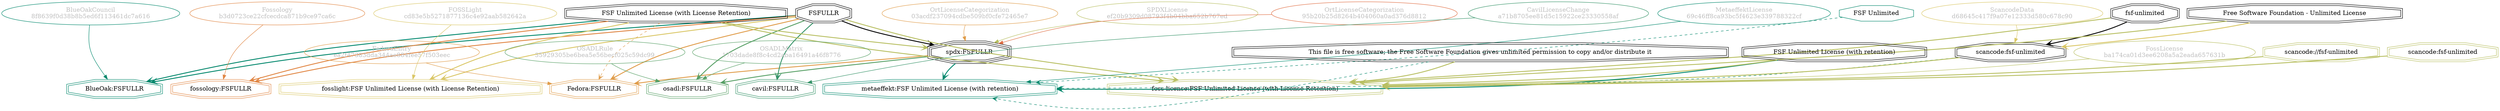 strict digraph {
    node [shape=box];
    graph [splines=curved];
    1677 [label="SPDXLicense\nef20b9309d08793f4b04bba652b767ed"
         ,fontcolor=gray
         ,color="#b8bf62"
         ,fillcolor="beige;1"
         ,shape=ellipse];
    1678 [label="spdx:FSFULLR"
         ,shape=tripleoctagon];
    1679 [label=FSFULLR
         ,shape=doubleoctagon];
    1680 [label="FSF Unlimited License (with License Retention)"
         ,shape=doubleoctagon];
    6364 [label="FedoraEntry\nea2f47383dda344ae884fee57f503eec"
         ,fontcolor=gray
         ,color="#e09d4b"
         ,fillcolor="beige;1"
         ,shape=ellipse];
    6365 [label="Fedora:FSFULLR"
         ,color="#e09d4b"
         ,shape=doubleoctagon];
    9104 [label="BlueOakCouncil\n8f8639f0d38b8b5ed6f113461dc7a616"
         ,fontcolor=gray
         ,color="#00876c"
         ,fillcolor="beige;1"
         ,shape=ellipse];
    9105 [label="BlueOak:FSFULLR"
         ,color="#00876c"
         ,shape=doubleoctagon];
    9553 [label="OSADLRule\n35929305be6bea5e56becf025c59dc99"
         ,fontcolor=gray
         ,color="#58a066"
         ,fillcolor="beige;1"
         ,shape=ellipse];
    9554 [label="osadl:FSFULLR"
         ,color="#58a066"
         ,shape=doubleoctagon];
    9860 [label="OSADLMatrix\n1703dade8f8c4cd2aba16491a46f8776"
         ,fontcolor=gray
         ,color="#58a066"
         ,fillcolor="beige;1"
         ,shape=ellipse];
    15673 [label="ScancodeData\nd68645c417f9a07e12333d580c678c90"
          ,fontcolor=gray
          ,color="#dac767"
          ,fillcolor="beige;1"
          ,shape=ellipse];
    15674 [label="scancode:fsf-unlimited"
          ,shape=doubleoctagon];
    15675 [label="fsf-unlimited"
          ,shape=doubleoctagon];
    15676 [label="Free Software Foundation - Unlimited License"
          ,shape=doubleoctagon];
    27798 [label="Fossology\nb3d0723ce22cfcecdca871b9ce97ca6c"
          ,fontcolor=gray
          ,color="#e18745"
          ,fillcolor="beige;1"
          ,shape=ellipse];
    27799 [label="fossology:FSFULLR"
          ,color="#e18745"
          ,shape=doubleoctagon];
    28682 [label="OrtLicenseCategorization\n95b20b25d8264b404060a0ad376d8812"
          ,fontcolor=gray
          ,color="#e06f45"
          ,fillcolor="beige;1"
          ,shape=ellipse];
    35449 [label="OrtLicenseCategorization\n03acdf237094cdbe509bf0cfe72465e7"
          ,fontcolor=gray
          ,color="#e09d4b"
          ,fillcolor="beige;1"
          ,shape=ellipse];
    36806 [label="CavilLicenseChange\na71b8705ee81d5c15922ce23330558af"
          ,fontcolor=gray
          ,color="#379469"
          ,fillcolor="beige;1"
          ,shape=ellipse];
    36807 [label="cavil:FSFULLR"
          ,color="#379469"
          ,shape=doubleoctagon];
    41909 [label="FSF Unlimited"
          ,color="#00876c"
          ,shape=octagon];
    41915 [label="MetaeffektLicense\n69c46ff8ca93bc5f4623e339788322cf"
          ,fontcolor=gray
          ,color="#00876c"
          ,fillcolor="beige;1"
          ,shape=ellipse];
    41916 [label="metaeffekt:FSF Unlimited License (with retention)"
          ,color="#00876c"
          ,shape=doubleoctagon];
    41917 [label="FSF Unlimited License (with retention)"
          ,shape=doubleoctagon];
    41918 [label="This file is free software; the Free Software Foundation gives unlimited permission to copy and/or distribute it"
          ,shape=doubleoctagon];
    50510 [label="FossLicense\nba174ca01d3ee6208a5a2eada657631b"
          ,fontcolor=gray
          ,color="#b8bf62"
          ,fillcolor="beige;1"
          ,shape=ellipse];
    50511 [label="foss-license:FSF Unlimited License (with License Retention)"
          ,color="#b8bf62"
          ,shape=doubleoctagon];
    50512 [label="scancode://fsf-unlimited"
          ,color="#b8bf62"
          ,shape=doubleoctagon];
    50513 [label="scancode:fsf-unlimited"
          ,color="#b8bf62"
          ,shape=doubleoctagon];
    51101 [label="FOSSLight\ncd83e5b5271877136c4e92aab582642a"
          ,fontcolor=gray
          ,color="#dac767"
          ,fillcolor="beige;1"
          ,shape=ellipse];
    51102 [label="fosslight:FSF Unlimited License (with License Retention)"
          ,color="#dac767"
          ,shape=doubleoctagon];
    1677 -> 1678 [weight=0.5
                 ,color="#b8bf62"];
    1678 -> 6365 [style=bold
                 ,arrowhead=vee
                 ,weight=0.7
                 ,color="#e09d4b"];
    1678 -> 9554 [style=bold
                 ,arrowhead=vee
                 ,weight=0.7
                 ,color="#58a066"];
    1678 -> 41916 [style=bold
                  ,arrowhead=vee
                  ,weight=0.7
                  ,color="#00876c"];
    1679 -> 1678 [style=bold
                 ,arrowhead=vee
                 ,weight=0.7];
    1679 -> 6365 [style=bold
                 ,arrowhead=vee
                 ,weight=0.7
                 ,color="#e09d4b"];
    1679 -> 6365 [style=bold
                 ,arrowhead=vee
                 ,weight=0.7
                 ,color="#e09d4b"];
    1679 -> 9105 [style=bold
                 ,arrowhead=vee
                 ,weight=0.7
                 ,color="#00876c"];
    1679 -> 9554 [style=bold
                 ,arrowhead=vee
                 ,weight=0.7
                 ,color="#58a066"];
    1679 -> 27799 [style=bold
                  ,arrowhead=vee
                  ,weight=0.7
                  ,color="#e18745"];
    1679 -> 36807 [style=bold
                  ,arrowhead=vee
                  ,weight=0.7
                  ,color="#379469"];
    1679 -> 36807 [style=bold
                  ,arrowhead=vee
                  ,weight=0.7
                  ,color="#379469"];
    1679 -> 50511 [style=bold
                  ,arrowhead=vee
                  ,weight=0.7
                  ,color="#b8bf62"];
    1679 -> 51102 [style=bold
                  ,arrowhead=vee
                  ,weight=0.7
                  ,color="#dac767"];
    1680 -> 1678 [style=bold
                 ,arrowhead=vee
                 ,weight=0.7
                 ,color="#b8bf62"];
    1680 -> 6365 [style=dashed
                 ,arrowhead=vee
                 ,weight=0.5
                 ,color="#e09d4b"];
    1680 -> 9105 [style=bold
                 ,arrowhead=vee
                 ,weight=0.7
                 ,color="#00876c"];
    1680 -> 27799 [style=bold
                  ,arrowhead=vee
                  ,weight=0.7
                  ,color="#e18745"];
    1680 -> 50511 [style=bold
                  ,arrowhead=vee
                  ,weight=0.7
                  ,color="#b8bf62"];
    1680 -> 51102 [style=bold
                  ,arrowhead=vee
                  ,weight=0.7
                  ,color="#dac767"];
    6364 -> 6365 [weight=0.5
                 ,color="#e09d4b"];
    9104 -> 9105 [weight=0.5
                 ,color="#00876c"];
    9553 -> 9554 [weight=0.5
                 ,color="#58a066"];
    9860 -> 9554 [weight=0.5
                 ,color="#58a066"];
    15673 -> 15674 [weight=0.5
                   ,color="#dac767"];
    15674 -> 41916 [style=dashed
                   ,arrowhead=vee
                   ,weight=0.5
                   ,color="#00876c"];
    15674 -> 50511 [style=bold
                   ,arrowhead=vee
                   ,weight=0.7
                   ,color="#b8bf62"];
    15675 -> 15674 [style=bold
                   ,arrowhead=vee
                   ,weight=0.7];
    15675 -> 50511 [style=bold
                   ,arrowhead=vee
                   ,weight=0.7
                   ,color="#b8bf62"];
    15676 -> 15674 [style=bold
                   ,arrowhead=vee
                   ,weight=0.7
                   ,color="#dac767"];
    15676 -> 50511 [style=bold
                   ,arrowhead=vee
                   ,weight=0.7
                   ,color="#b8bf62"];
    27798 -> 27799 [weight=0.5
                   ,color="#e18745"];
    28682 -> 1678 [weight=0.5
                  ,color="#e06f45"];
    35449 -> 1678 [weight=0.5
                  ,color="#e09d4b"];
    36806 -> 36807 [weight=0.5
                   ,color="#379469"];
    41909 -> 41916 [style=dashed
                   ,arrowhead=vee
                   ,weight=0.5
                   ,color="#00876c"];
    41915 -> 41916 [weight=0.5
                   ,color="#00876c"];
    41917 -> 41916 [style=bold
                   ,arrowhead=vee
                   ,weight=0.7
                   ,color="#00876c"];
    41917 -> 50511 [style=bold
                   ,arrowhead=vee
                   ,weight=0.7
                   ,color="#b8bf62"];
    41918 -> 41916 [style=dashed
                   ,arrowhead=vee
                   ,weight=0.5
                   ,color="#00876c"];
    41918 -> 50511 [style=bold
                   ,arrowhead=vee
                   ,weight=0.7
                   ,color="#b8bf62"];
    50510 -> 50511 [weight=0.5
                   ,color="#b8bf62"];
    50512 -> 50511 [style=bold
                   ,arrowhead=vee
                   ,weight=0.7
                   ,color="#b8bf62"];
    50513 -> 50511 [style=bold
                   ,arrowhead=vee
                   ,weight=0.7
                   ,color="#b8bf62"];
    51101 -> 51102 [weight=0.5
                   ,color="#dac767"];
}

